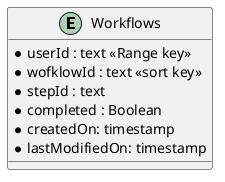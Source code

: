 @startuml
entity "Workflows" as wf {
    * userId : text <<Range key>>
    * wofklowId : text <<sort key>>
    * stepId : text
    * completed : Boolean
    * createdOn: timestamp
    * lastModifiedOn: timestamp
}
@enduml